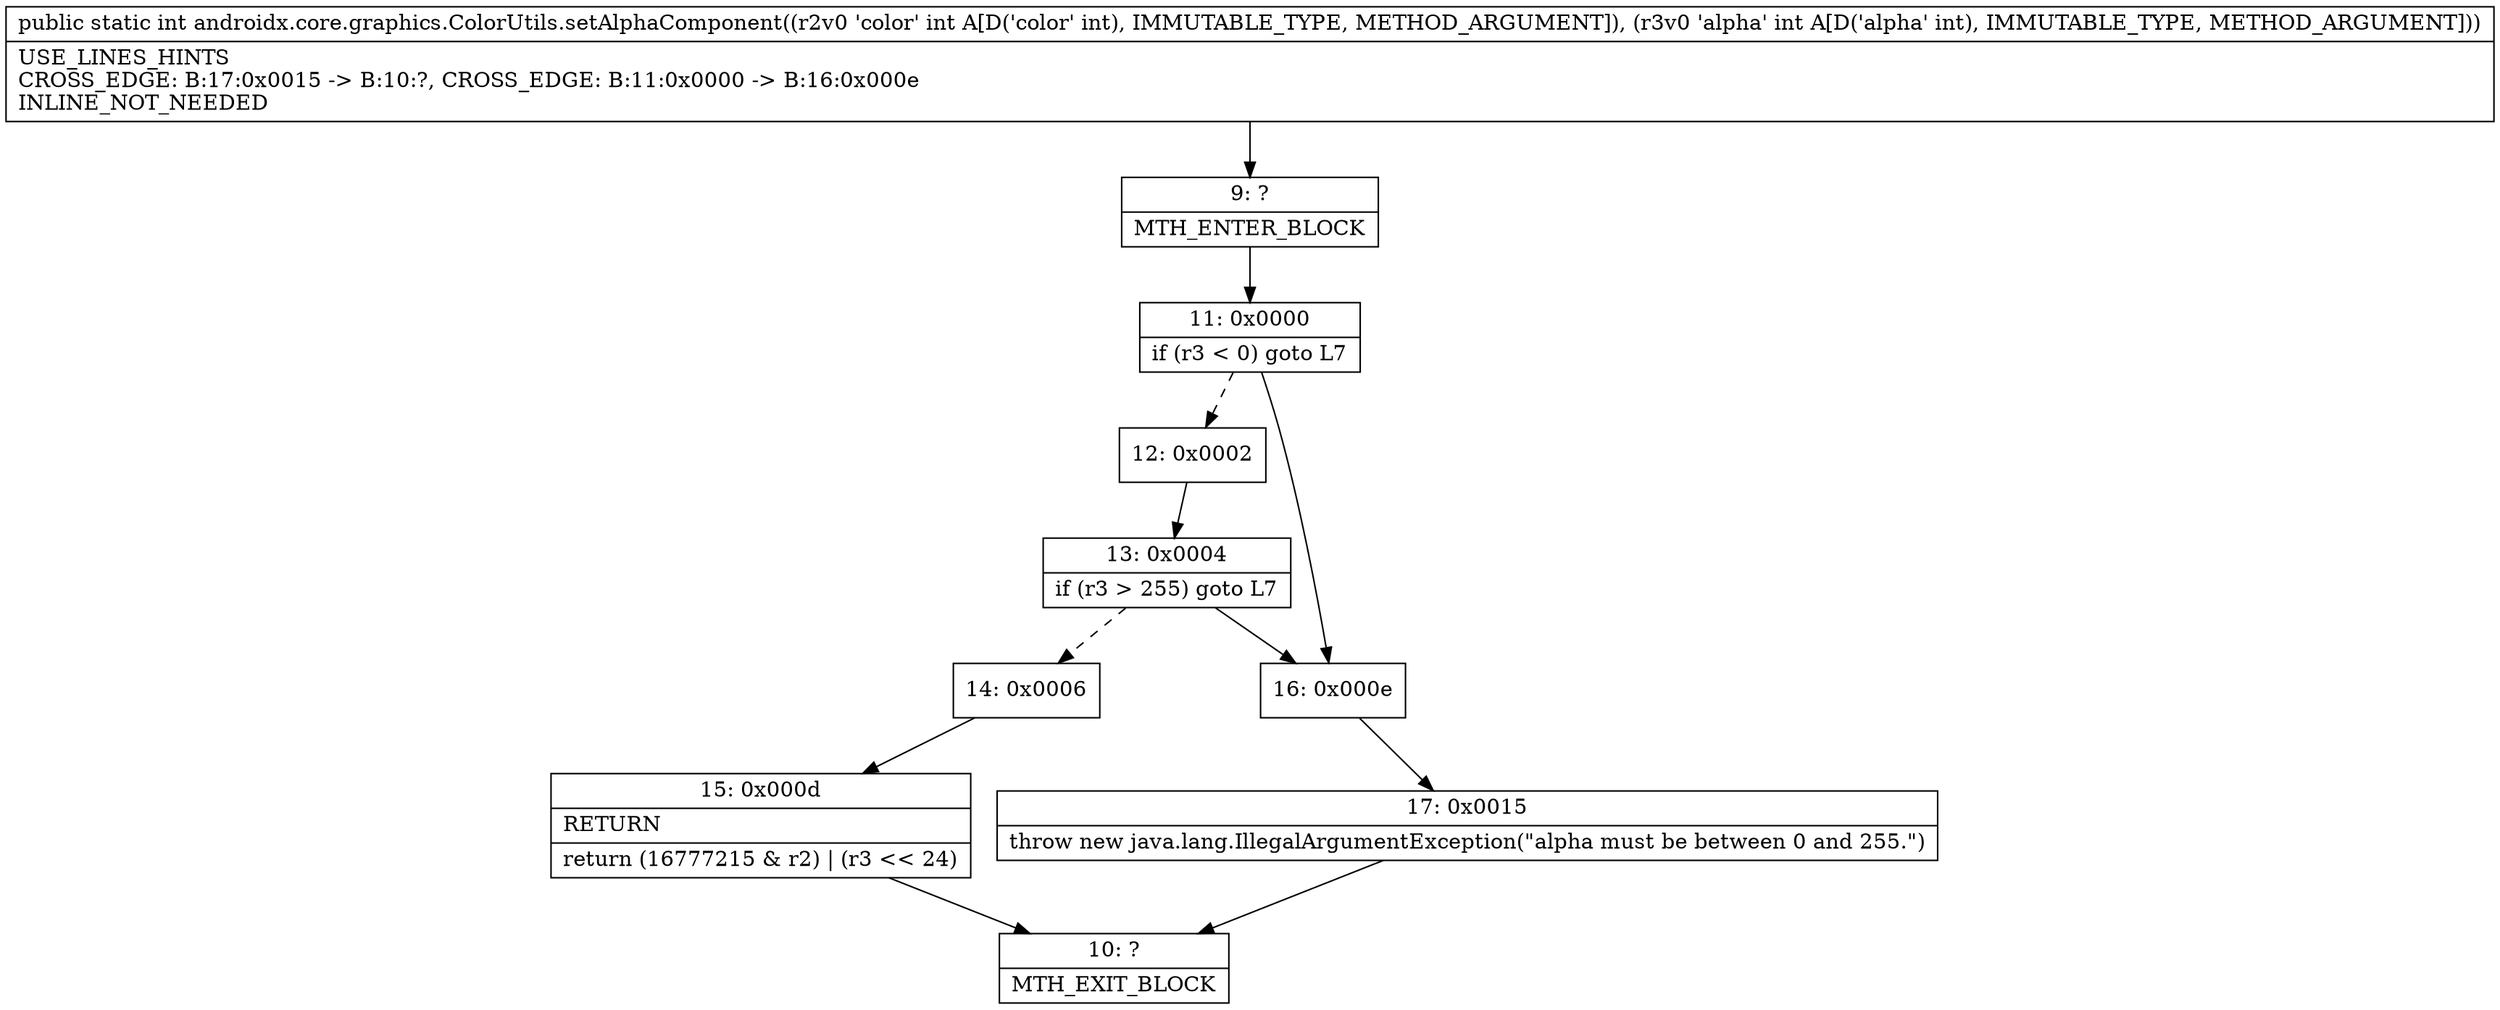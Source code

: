 digraph "CFG forandroidx.core.graphics.ColorUtils.setAlphaComponent(II)I" {
Node_9 [shape=record,label="{9\:\ ?|MTH_ENTER_BLOCK\l}"];
Node_11 [shape=record,label="{11\:\ 0x0000|if (r3 \< 0) goto L7\l}"];
Node_12 [shape=record,label="{12\:\ 0x0002}"];
Node_13 [shape=record,label="{13\:\ 0x0004|if (r3 \> 255) goto L7\l}"];
Node_14 [shape=record,label="{14\:\ 0x0006}"];
Node_15 [shape=record,label="{15\:\ 0x000d|RETURN\l|return (16777215 & r2) \| (r3 \<\< 24)\l}"];
Node_10 [shape=record,label="{10\:\ ?|MTH_EXIT_BLOCK\l}"];
Node_16 [shape=record,label="{16\:\ 0x000e}"];
Node_17 [shape=record,label="{17\:\ 0x0015|throw new java.lang.IllegalArgumentException(\"alpha must be between 0 and 255.\")\l}"];
MethodNode[shape=record,label="{public static int androidx.core.graphics.ColorUtils.setAlphaComponent((r2v0 'color' int A[D('color' int), IMMUTABLE_TYPE, METHOD_ARGUMENT]), (r3v0 'alpha' int A[D('alpha' int), IMMUTABLE_TYPE, METHOD_ARGUMENT]))  | USE_LINES_HINTS\lCROSS_EDGE: B:17:0x0015 \-\> B:10:?, CROSS_EDGE: B:11:0x0000 \-\> B:16:0x000e\lINLINE_NOT_NEEDED\l}"];
MethodNode -> Node_9;Node_9 -> Node_11;
Node_11 -> Node_12[style=dashed];
Node_11 -> Node_16;
Node_12 -> Node_13;
Node_13 -> Node_14[style=dashed];
Node_13 -> Node_16;
Node_14 -> Node_15;
Node_15 -> Node_10;
Node_16 -> Node_17;
Node_17 -> Node_10;
}

